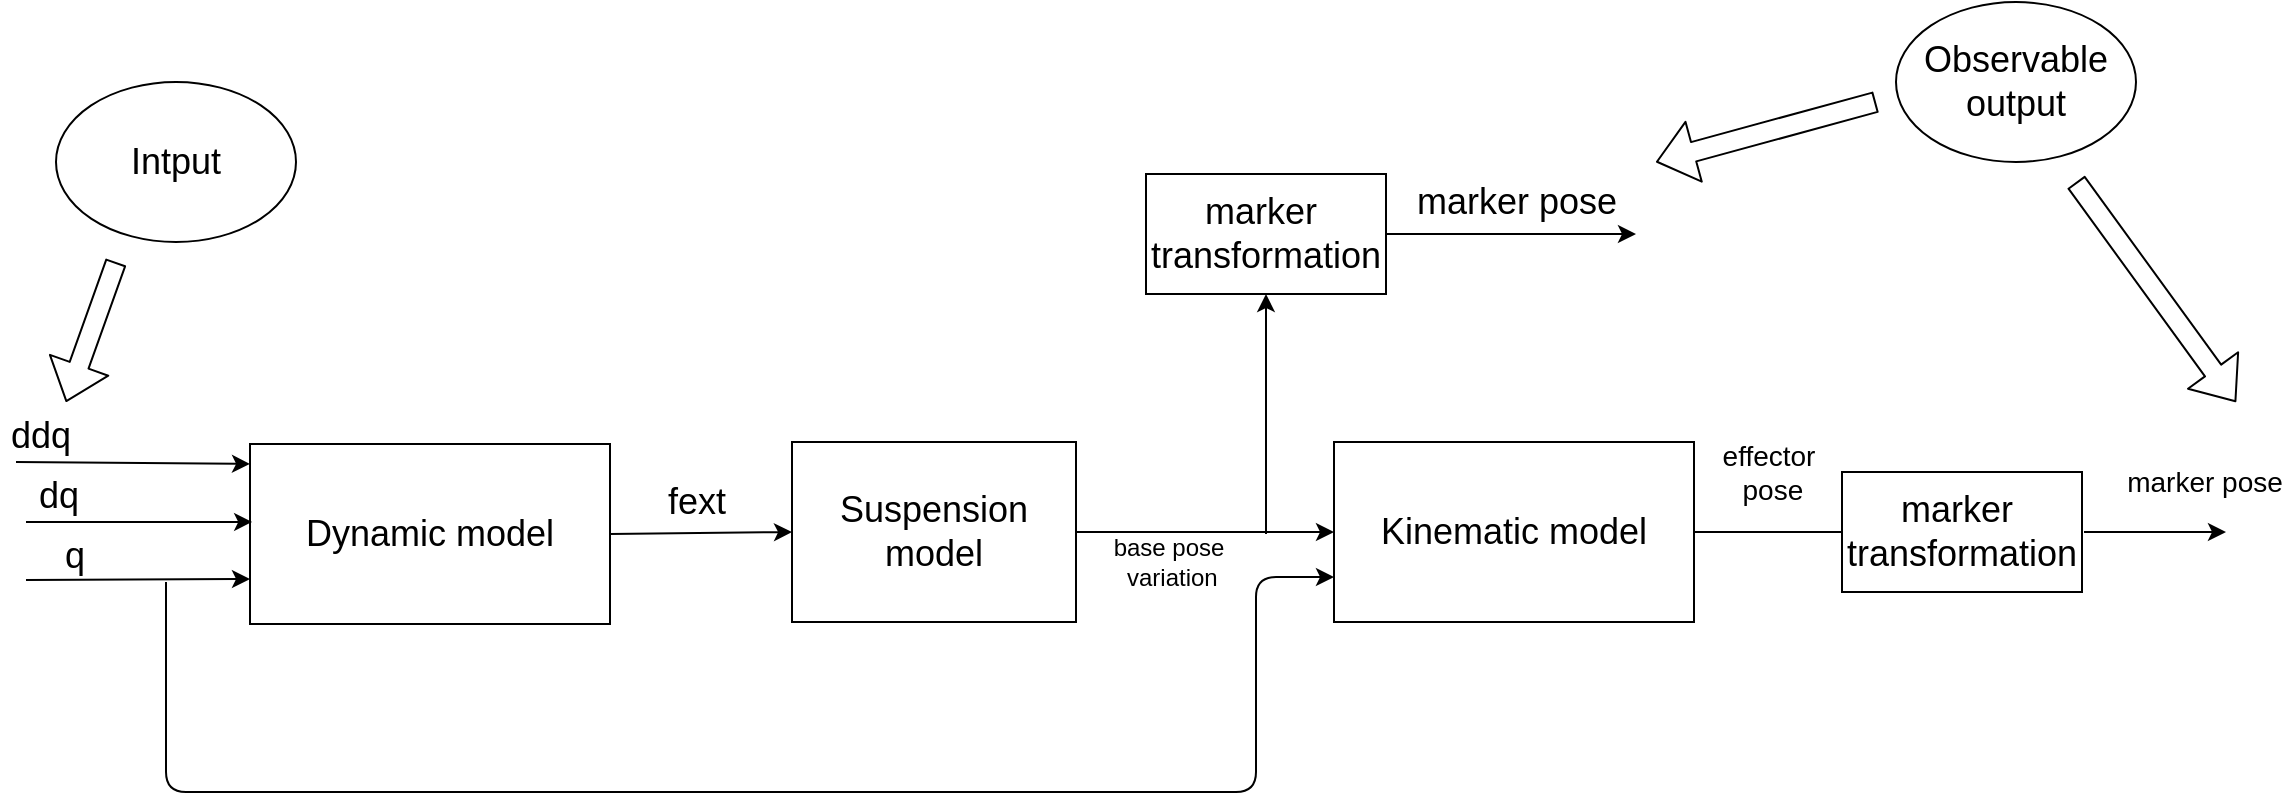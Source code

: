 <mxfile>
    <diagram id="a25Ft_yrBz0_LlaEYH0T" name="Page-1">
        <mxGraphModel dx="1130" dy="517" grid="1" gridSize="10" guides="1" tooltips="1" connect="1" arrows="1" fold="1" page="1" pageScale="1" pageWidth="1169" pageHeight="827" math="0" shadow="0">
            <root>
                <mxCell id="0"/>
                <mxCell id="1" parent="0"/>
                <mxCell id="4" style="edgeStyle=none;html=1;entryX=0;entryY=0.5;entryDx=0;entryDy=0;fontSize=18;" parent="1" source="2" target="3" edge="1">
                    <mxGeometry relative="1" as="geometry"/>
                </mxCell>
                <mxCell id="21" value="base pose&lt;br style=&quot;font-size: 12px;&quot;&gt;&amp;nbsp;variation" style="edgeLabel;html=1;align=center;verticalAlign=middle;resizable=0;points=[];fontSize=12;" parent="4" vertex="1" connectable="0">
                    <mxGeometry x="-0.292" relative="1" as="geometry">
                        <mxPoint y="15" as="offset"/>
                    </mxGeometry>
                </mxCell>
                <mxCell id="2" value="Suspension &lt;br&gt;model" style="rounded=0;whiteSpace=wrap;html=1;fontSize=18;" parent="1" vertex="1">
                    <mxGeometry x="408" y="290" width="142" height="90" as="geometry"/>
                </mxCell>
                <mxCell id="3" value="Kinematic model" style="rounded=0;whiteSpace=wrap;html=1;fontSize=18;" parent="1" vertex="1">
                    <mxGeometry x="679" y="290" width="180" height="90" as="geometry"/>
                </mxCell>
                <mxCell id="9" value="" style="endArrow=classic;html=1;entryX=0;entryY=0.75;entryDx=0;entryDy=0;edgeStyle=orthogonalEdgeStyle;fontSize=18;" parent="1" target="3" edge="1">
                    <mxGeometry width="50" height="50" relative="1" as="geometry">
                        <mxPoint x="95" y="360" as="sourcePoint"/>
                        <mxPoint x="615" y="362.5" as="targetPoint"/>
                        <Array as="points">
                            <mxPoint x="95" y="465"/>
                            <mxPoint x="640" y="465"/>
                            <mxPoint x="640" y="358"/>
                        </Array>
                    </mxGeometry>
                </mxCell>
                <mxCell id="10" value="" style="endArrow=classic;html=1;exitX=1;exitY=0.5;exitDx=0;exitDy=0;fontSize=18;" parent="1" source="3" edge="1">
                    <mxGeometry width="50" height="50" relative="1" as="geometry">
                        <mxPoint x="872" y="410" as="sourcePoint"/>
                        <mxPoint x="1020" y="335" as="targetPoint"/>
                    </mxGeometry>
                </mxCell>
                <mxCell id="13" value="fext" style="html=1;entryX=0;entryY=0.5;entryDx=0;entryDy=0;exitX=1;exitY=0.5;exitDx=0;exitDy=0;fontSize=18;" parent="1" source="12" target="2" edge="1">
                    <mxGeometry x="-0.051" y="16" relative="1" as="geometry">
                        <mxPoint as="offset"/>
                    </mxGeometry>
                </mxCell>
                <mxCell id="12" value="Dynamic model" style="rounded=0;whiteSpace=wrap;html=1;fontSize=18;" parent="1" vertex="1">
                    <mxGeometry x="137" y="291" width="180" height="90" as="geometry"/>
                </mxCell>
                <mxCell id="14" value="" style="endArrow=classic;html=1;fontSize=18;entryX=0;entryY=0.111;entryDx=0;entryDy=0;entryPerimeter=0;" parent="1" target="12" edge="1">
                    <mxGeometry width="50" height="50" relative="1" as="geometry">
                        <mxPoint x="20" y="300" as="sourcePoint"/>
                        <mxPoint x="195" y="300" as="targetPoint"/>
                    </mxGeometry>
                </mxCell>
                <mxCell id="17" value="ddq" style="edgeLabel;html=1;align=center;verticalAlign=middle;resizable=0;points=[];fontSize=18;" parent="14" vertex="1" connectable="0">
                    <mxGeometry x="-0.881" y="-1" relative="1" as="geometry">
                        <mxPoint x="5" y="-14" as="offset"/>
                    </mxGeometry>
                </mxCell>
                <mxCell id="15" value="" style="endArrow=classic;html=1;fontSize=18;entryX=0.006;entryY=0.433;entryDx=0;entryDy=0;entryPerimeter=0;" parent="1" target="12" edge="1">
                    <mxGeometry width="50" height="50" relative="1" as="geometry">
                        <mxPoint x="25" y="330" as="sourcePoint"/>
                        <mxPoint x="195" y="336" as="targetPoint"/>
                    </mxGeometry>
                </mxCell>
                <mxCell id="18" value="dq" style="edgeLabel;html=1;align=center;verticalAlign=middle;resizable=0;points=[];fontSize=18;" parent="15" vertex="1" connectable="0">
                    <mxGeometry x="-0.863" y="1" relative="1" as="geometry">
                        <mxPoint x="8" y="-12" as="offset"/>
                    </mxGeometry>
                </mxCell>
                <mxCell id="16" value="" style="endArrow=classic;html=1;fontSize=18;entryX=0;entryY=0.75;entryDx=0;entryDy=0;" parent="1" target="12" edge="1">
                    <mxGeometry width="50" height="50" relative="1" as="geometry">
                        <mxPoint x="25" y="359" as="sourcePoint"/>
                        <mxPoint x="454" y="366" as="targetPoint"/>
                    </mxGeometry>
                </mxCell>
                <mxCell id="22" value="effector&lt;br style=&quot;font-size: 14px;&quot;&gt;&amp;nbsp;pose" style="edgeLabel;html=1;align=center;verticalAlign=middle;resizable=0;points=[];fontSize=14;" parent="1" vertex="1" connectable="0">
                    <mxGeometry x="896" y="305" as="geometry"/>
                </mxCell>
                <mxCell id="23" value="q" style="edgeLabel;html=1;align=center;verticalAlign=middle;resizable=0;points=[];fontSize=18;" parent="1" vertex="1" connectable="0">
                    <mxGeometry x="51.0" y="344.998" as="geometry">
                        <mxPoint x="-2" y="2" as="offset"/>
                    </mxGeometry>
                </mxCell>
                <mxCell id="24" value="marker&amp;nbsp;&lt;br&gt;transformation" style="rounded=0;whiteSpace=wrap;html=1;fontSize=18;" parent="1" vertex="1">
                    <mxGeometry x="585" y="156" width="120" height="60" as="geometry"/>
                </mxCell>
                <mxCell id="25" value="" style="endArrow=classic;html=1;fontSize=18;entryX=0.5;entryY=1;entryDx=0;entryDy=0;" parent="1" target="24" edge="1">
                    <mxGeometry width="50" height="50" relative="1" as="geometry">
                        <mxPoint x="645" y="336" as="sourcePoint"/>
                        <mxPoint x="713" y="221" as="targetPoint"/>
                    </mxGeometry>
                </mxCell>
                <mxCell id="26" value="&lt;span style=&quot;color: rgba(0, 0, 0, 0); font-family: monospace; font-size: 0px; text-align: start; background-color: rgb(42, 37, 47);&quot;&gt;%3CmxGraphModel%3E%3Croot%3E%3CmxCell%20id%3D%220%22%2F%3E%3CmxCell%20id%3D%221%22%20parent%3D%220%22%2F%3E%3CmxCell%20id%3D%222%22%20value%3D%22marker%26amp%3Bnbsp%3B%26lt%3Bbr%26gt%3Btransformation%22%20style%3D%22rounded%3D0%3BwhiteSpace%3Dwrap%3Bhtml%3D1%3BfontSize%3D18%3B%22%20vertex%3D%221%22%20parent%3D%221%22%3E%3CmxGeometry%20x%3D%22585%22%20y%3D%22160%22%20width%3D%22120%22%20height%3D%2260%22%20as%3D%22geometry%22%2F%3E%3C%2FmxCell%3E%3CmxCell%20id%3D%223%22%20value%3D%22%22%20style%3D%22endArrow%3Dclassic%3Bhtml%3D1%3BexitX%3D1%3BexitY%3D0.5%3BexitDx%3D0%3BexitDy%3D0%3BfontSize%3D18%3B%22%20edge%3D%221%22%20source%3D%222%22%20parent%3D%221%22%3E%3CmxGeometry%20width%3D%2250%22%20height%3D%2250%22%20relative%3D%221%22%20as%3D%22geometry%22%3E%3CmxPoint%20x%3D%22840%22%20y%3D%22198.5%22%20as%3D%22sourcePoint%22%2F%3E%3CmxPoint%20x%3D%22890%22%20y%3D%22190%22%20as%3D%22targetPoint%22%2F%3E%3C%2FmxGeometry%3E%3C%2FmxCell%3E%3C%2Froot%3E%3C%2FmxGraphModel%3E&lt;/span&gt;marker pose" style="endArrow=classic;html=1;exitX=1;exitY=0.5;exitDx=0;exitDy=0;fontSize=18;" parent="1" source="24" edge="1">
                    <mxGeometry x="0.04" y="16" width="50" height="50" relative="1" as="geometry">
                        <mxPoint x="840" y="198.5" as="sourcePoint"/>
                        <mxPoint x="830" y="186" as="targetPoint"/>
                        <Array as="points"/>
                        <mxPoint as="offset"/>
                    </mxGeometry>
                </mxCell>
                <mxCell id="27" value="marker&amp;nbsp;&lt;br&gt;transformation" style="rounded=0;whiteSpace=wrap;html=1;fontSize=18;" parent="1" vertex="1">
                    <mxGeometry x="933" y="305" width="120" height="60" as="geometry"/>
                </mxCell>
                <mxCell id="28" value="marker pose" style="endArrow=classic;html=1;exitX=1;exitY=0.5;exitDx=0;exitDy=0;fontSize=14;" parent="1" edge="1">
                    <mxGeometry x="0.69" y="25" width="50" height="50" relative="1" as="geometry">
                        <mxPoint x="1054" y="335" as="sourcePoint"/>
                        <mxPoint x="1125" y="335" as="targetPoint"/>
                        <mxPoint as="offset"/>
                    </mxGeometry>
                </mxCell>
                <mxCell id="29" value="Observable&lt;br&gt;output" style="ellipse;whiteSpace=wrap;html=1;fontSize=18;" parent="1" vertex="1">
                    <mxGeometry x="960" y="70" width="120" height="80" as="geometry"/>
                </mxCell>
                <mxCell id="30" value="" style="shape=flexArrow;endArrow=classic;html=1;fontSize=18;" parent="1" edge="1">
                    <mxGeometry width="50" height="50" relative="1" as="geometry">
                        <mxPoint x="950" y="120" as="sourcePoint"/>
                        <mxPoint x="840" y="150" as="targetPoint"/>
                        <Array as="points">
                            <mxPoint x="840" y="150"/>
                        </Array>
                    </mxGeometry>
                </mxCell>
                <mxCell id="31" value="" style="shape=flexArrow;endArrow=classic;html=1;fontSize=18;" parent="1" edge="1">
                    <mxGeometry width="50" height="50" relative="1" as="geometry">
                        <mxPoint x="1050" y="160" as="sourcePoint"/>
                        <mxPoint x="1130" y="270" as="targetPoint"/>
                        <Array as="points">
                            <mxPoint x="1130" y="270"/>
                        </Array>
                    </mxGeometry>
                </mxCell>
                <mxCell id="32" value="Intput" style="ellipse;whiteSpace=wrap;html=1;fontSize=18;" parent="1" vertex="1">
                    <mxGeometry x="40" y="110" width="120" height="80" as="geometry"/>
                </mxCell>
                <mxCell id="33" value="" style="shape=flexArrow;endArrow=classic;html=1;fontSize=18;" parent="1" edge="1">
                    <mxGeometry width="50" height="50" relative="1" as="geometry">
                        <mxPoint x="70" y="200" as="sourcePoint"/>
                        <mxPoint x="45" y="270" as="targetPoint"/>
                        <Array as="points">
                            <mxPoint x="45" y="270"/>
                        </Array>
                    </mxGeometry>
                </mxCell>
            </root>
        </mxGraphModel>
    </diagram>
</mxfile>
